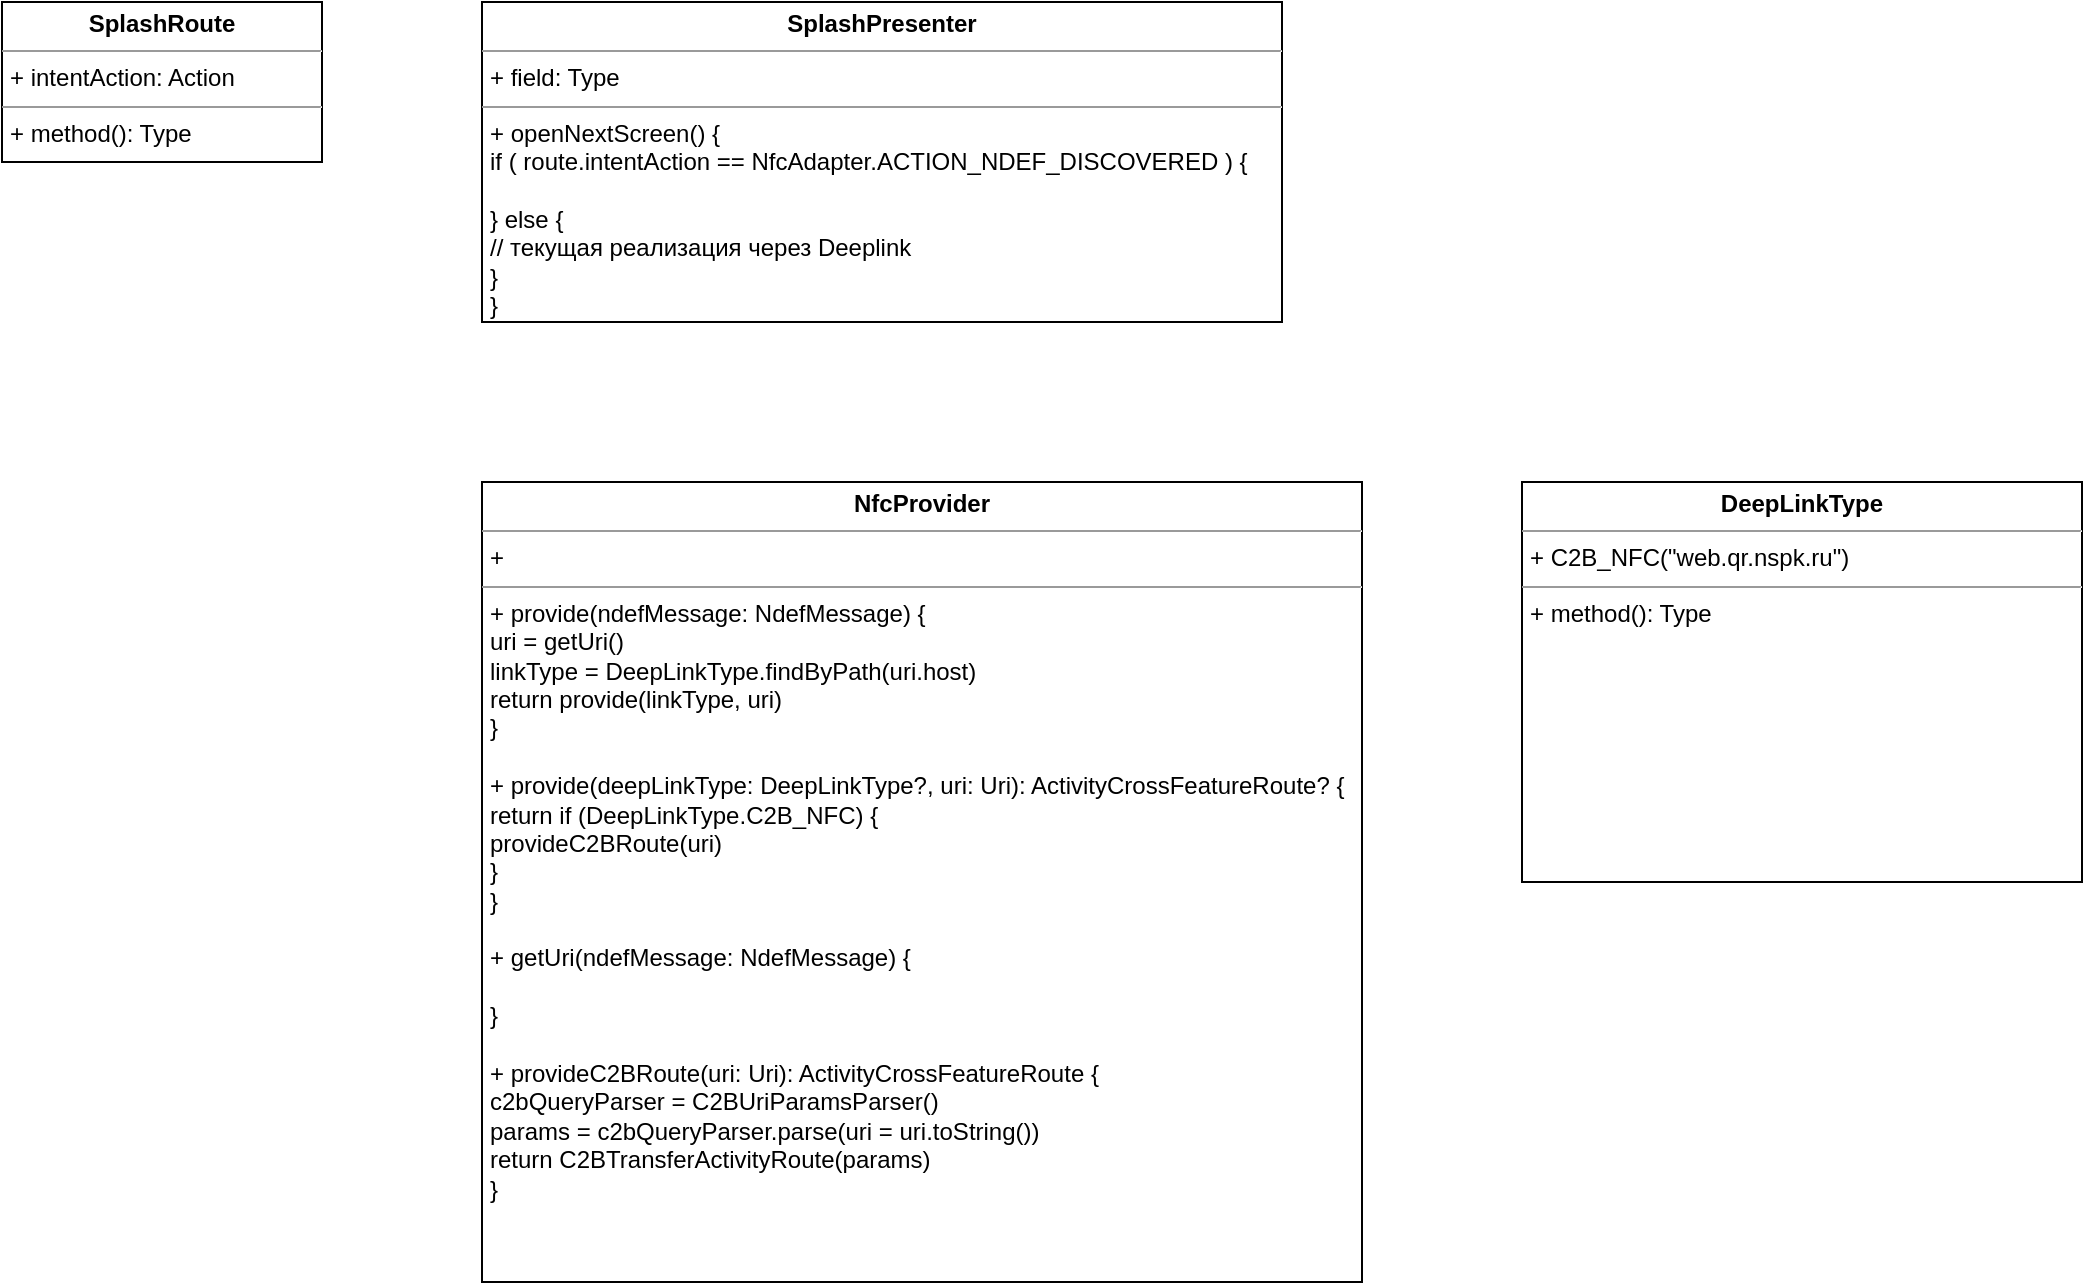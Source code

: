 <mxfile version="20.8.16" type="github">
  <diagram name="Страница 1" id="77XX2ot-AXuAcVkpyhDV">
    <mxGraphModel dx="954" dy="642" grid="1" gridSize="10" guides="1" tooltips="1" connect="1" arrows="1" fold="1" page="1" pageScale="1" pageWidth="827" pageHeight="1169" math="0" shadow="0">
      <root>
        <mxCell id="0" />
        <mxCell id="1" parent="0" />
        <mxCell id="XIR1wBfXApnDmehk49Lx-1" value="&lt;p style=&quot;margin:0px;margin-top:4px;text-align:center;&quot;&gt;&lt;b&gt;SplashRoute&lt;/b&gt;&lt;/p&gt;&lt;hr size=&quot;1&quot;&gt;&lt;p style=&quot;margin:0px;margin-left:4px;&quot;&gt;+ intentAction: Action&lt;br&gt;&lt;/p&gt;&lt;hr size=&quot;1&quot;&gt;&lt;p style=&quot;margin:0px;margin-left:4px;&quot;&gt;+ method(): Type&lt;/p&gt;" style="verticalAlign=top;align=left;overflow=fill;fontSize=12;fontFamily=Helvetica;html=1;" vertex="1" parent="1">
          <mxGeometry x="80" y="80" width="160" height="80" as="geometry" />
        </mxCell>
        <mxCell id="XIR1wBfXApnDmehk49Lx-2" value="&lt;p style=&quot;margin:0px;margin-top:4px;text-align:center;&quot;&gt;&lt;b&gt;SplashPresenter&lt;/b&gt;&lt;/p&gt;&lt;hr size=&quot;1&quot;&gt;&lt;p style=&quot;margin:0px;margin-left:4px;&quot;&gt;+ field: Type&lt;/p&gt;&lt;hr size=&quot;1&quot;&gt;&lt;p style=&quot;margin:0px;margin-left:4px;&quot;&gt;+ openNextScreen() {&lt;/p&gt;&lt;p style=&quot;margin:0px;margin-left:4px;&quot;&gt;if ( route.intentAction == NfcAdapter.ACTION_NDEF_DISCOVERED ) {&lt;/p&gt;&lt;p style=&quot;margin:0px;margin-left:4px;&quot;&gt;&lt;br&gt;&lt;/p&gt;&lt;p style=&quot;margin:0px;margin-left:4px;&quot;&gt;} else { &lt;br&gt;&lt;/p&gt;&lt;p style=&quot;margin:0px;margin-left:4px;&quot;&gt;// текущая реализация через Deeplink&lt;br&gt;&lt;/p&gt;&lt;p style=&quot;margin:0px;margin-left:4px;&quot;&gt;}&lt;br&gt;&lt;/p&gt;&lt;p style=&quot;margin:0px;margin-left:4px;&quot;&gt;}&lt;br&gt;&lt;/p&gt;" style="verticalAlign=top;align=left;overflow=fill;fontSize=12;fontFamily=Helvetica;html=1;" vertex="1" parent="1">
          <mxGeometry x="320" y="80" width="400" height="160" as="geometry" />
        </mxCell>
        <mxCell id="XIR1wBfXApnDmehk49Lx-3" value="&lt;p style=&quot;margin:0px;margin-top:4px;text-align:center;&quot;&gt;&lt;b&gt;NfcProvider&lt;/b&gt;&lt;/p&gt;&lt;hr size=&quot;1&quot;&gt;&lt;p style=&quot;margin:0px;margin-left:4px;&quot;&gt;+ &lt;br&gt;&lt;/p&gt;&lt;hr size=&quot;1&quot;&gt;&lt;p style=&quot;margin:0px;margin-left:4px;&quot;&gt;+ provide(ndefMessage: NdefMessage) {&lt;/p&gt;&lt;p style=&quot;margin:0px;margin-left:4px;&quot;&gt;uri = getUri()&lt;br&gt;&lt;/p&gt;&lt;p style=&quot;margin:0px;margin-left:4px;&quot;&gt;linkType = DeepLinkType.findByPath(uri.host)&lt;/p&gt;&lt;p style=&quot;margin:0px;margin-left:4px;&quot;&gt;return provide(linkType, uri)&lt;br&gt;&lt;/p&gt;&lt;p style=&quot;margin:0px;margin-left:4px;&quot;&gt;}&lt;/p&gt;&lt;p style=&quot;margin:0px;margin-left:4px;&quot;&gt;&lt;br&gt;&lt;/p&gt;&lt;p style=&quot;margin:0px;margin-left:4px;&quot;&gt;+ provide(deepLinkType: DeepLinkType?, uri: Uri): ActivityCrossFeatureRoute? {&lt;/p&gt;&lt;p style=&quot;margin:0px;margin-left:4px;&quot;&gt;return if (DeepLinkType.C2B_NFC) {&lt;/p&gt;&lt;p style=&quot;margin:0px;margin-left:4px;&quot;&gt;provideC2BRoute(uri)&lt;/p&gt;&lt;p style=&quot;margin:0px;margin-left:4px;&quot;&gt;}&lt;br&gt;&lt;/p&gt;&lt;p style=&quot;margin:0px;margin-left:4px;&quot;&gt;}&lt;br&gt;&lt;/p&gt;&lt;p style=&quot;margin:0px;margin-left:4px;&quot;&gt;&lt;br&gt;&lt;/p&gt;&lt;p style=&quot;margin:0px;margin-left:4px;&quot;&gt;+ getUri(ndefMessage: NdefMessage) {&lt;/p&gt;&lt;p style=&quot;margin:0px;margin-left:4px;&quot;&gt;&lt;br&gt;&lt;/p&gt;&lt;p style=&quot;margin:0px;margin-left:4px;&quot;&gt;}&lt;/p&gt;&lt;p style=&quot;margin:0px;margin-left:4px;&quot;&gt;&lt;br&gt;&lt;/p&gt;&lt;p style=&quot;margin:0px;margin-left:4px;&quot;&gt;+ provideC2BRoute(uri: Uri): ActivityCrossFeatureRoute {&lt;/p&gt;&lt;p style=&quot;margin:0px;margin-left:4px;&quot;&gt;c2bQueryParser = C2BUriParamsParser()&lt;/p&gt;&lt;p style=&quot;margin:0px;margin-left:4px;&quot;&gt;params = c2bQueryParser.parse(uri = uri.toString())&lt;/p&gt;&lt;p style=&quot;margin:0px;margin-left:4px;&quot;&gt;return C2BTransferActivityRoute(params)&lt;br&gt;&lt;/p&gt;&lt;p style=&quot;margin:0px;margin-left:4px;&quot;&gt;}&lt;br&gt;&lt;/p&gt;" style="verticalAlign=top;align=left;overflow=fill;fontSize=12;fontFamily=Helvetica;html=1;" vertex="1" parent="1">
          <mxGeometry x="320" y="320" width="440" height="400" as="geometry" />
        </mxCell>
        <mxCell id="XIR1wBfXApnDmehk49Lx-4" value="&lt;p style=&quot;margin:0px;margin-top:4px;text-align:center;&quot;&gt;&lt;b&gt;DeepLinkType&lt;/b&gt;&lt;/p&gt;&lt;hr size=&quot;1&quot;&gt;&lt;p style=&quot;margin:0px;margin-left:4px;&quot;&gt;+ C2B_NFC(&quot;web.qr.nspk.ru&quot;)&lt;/p&gt;&lt;hr size=&quot;1&quot;&gt;&lt;p style=&quot;margin:0px;margin-left:4px;&quot;&gt;+ method(): Type&lt;/p&gt;" style="verticalAlign=top;align=left;overflow=fill;fontSize=12;fontFamily=Helvetica;html=1;" vertex="1" parent="1">
          <mxGeometry x="840" y="320" width="280" height="200" as="geometry" />
        </mxCell>
      </root>
    </mxGraphModel>
  </diagram>
</mxfile>
